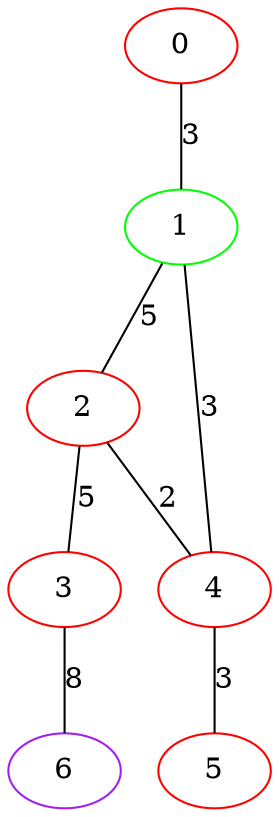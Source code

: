 graph "" {
0 [color=red, weight=1];
1 [color=green, weight=2];
2 [color=red, weight=1];
3 [color=red, weight=1];
4 [color=red, weight=1];
5 [color=red, weight=1];
6 [color=purple, weight=4];
0 -- 1  [key=0, label=3];
1 -- 2  [key=0, label=5];
1 -- 4  [key=0, label=3];
2 -- 3  [key=0, label=5];
2 -- 4  [key=0, label=2];
3 -- 6  [key=0, label=8];
4 -- 5  [key=0, label=3];
}
